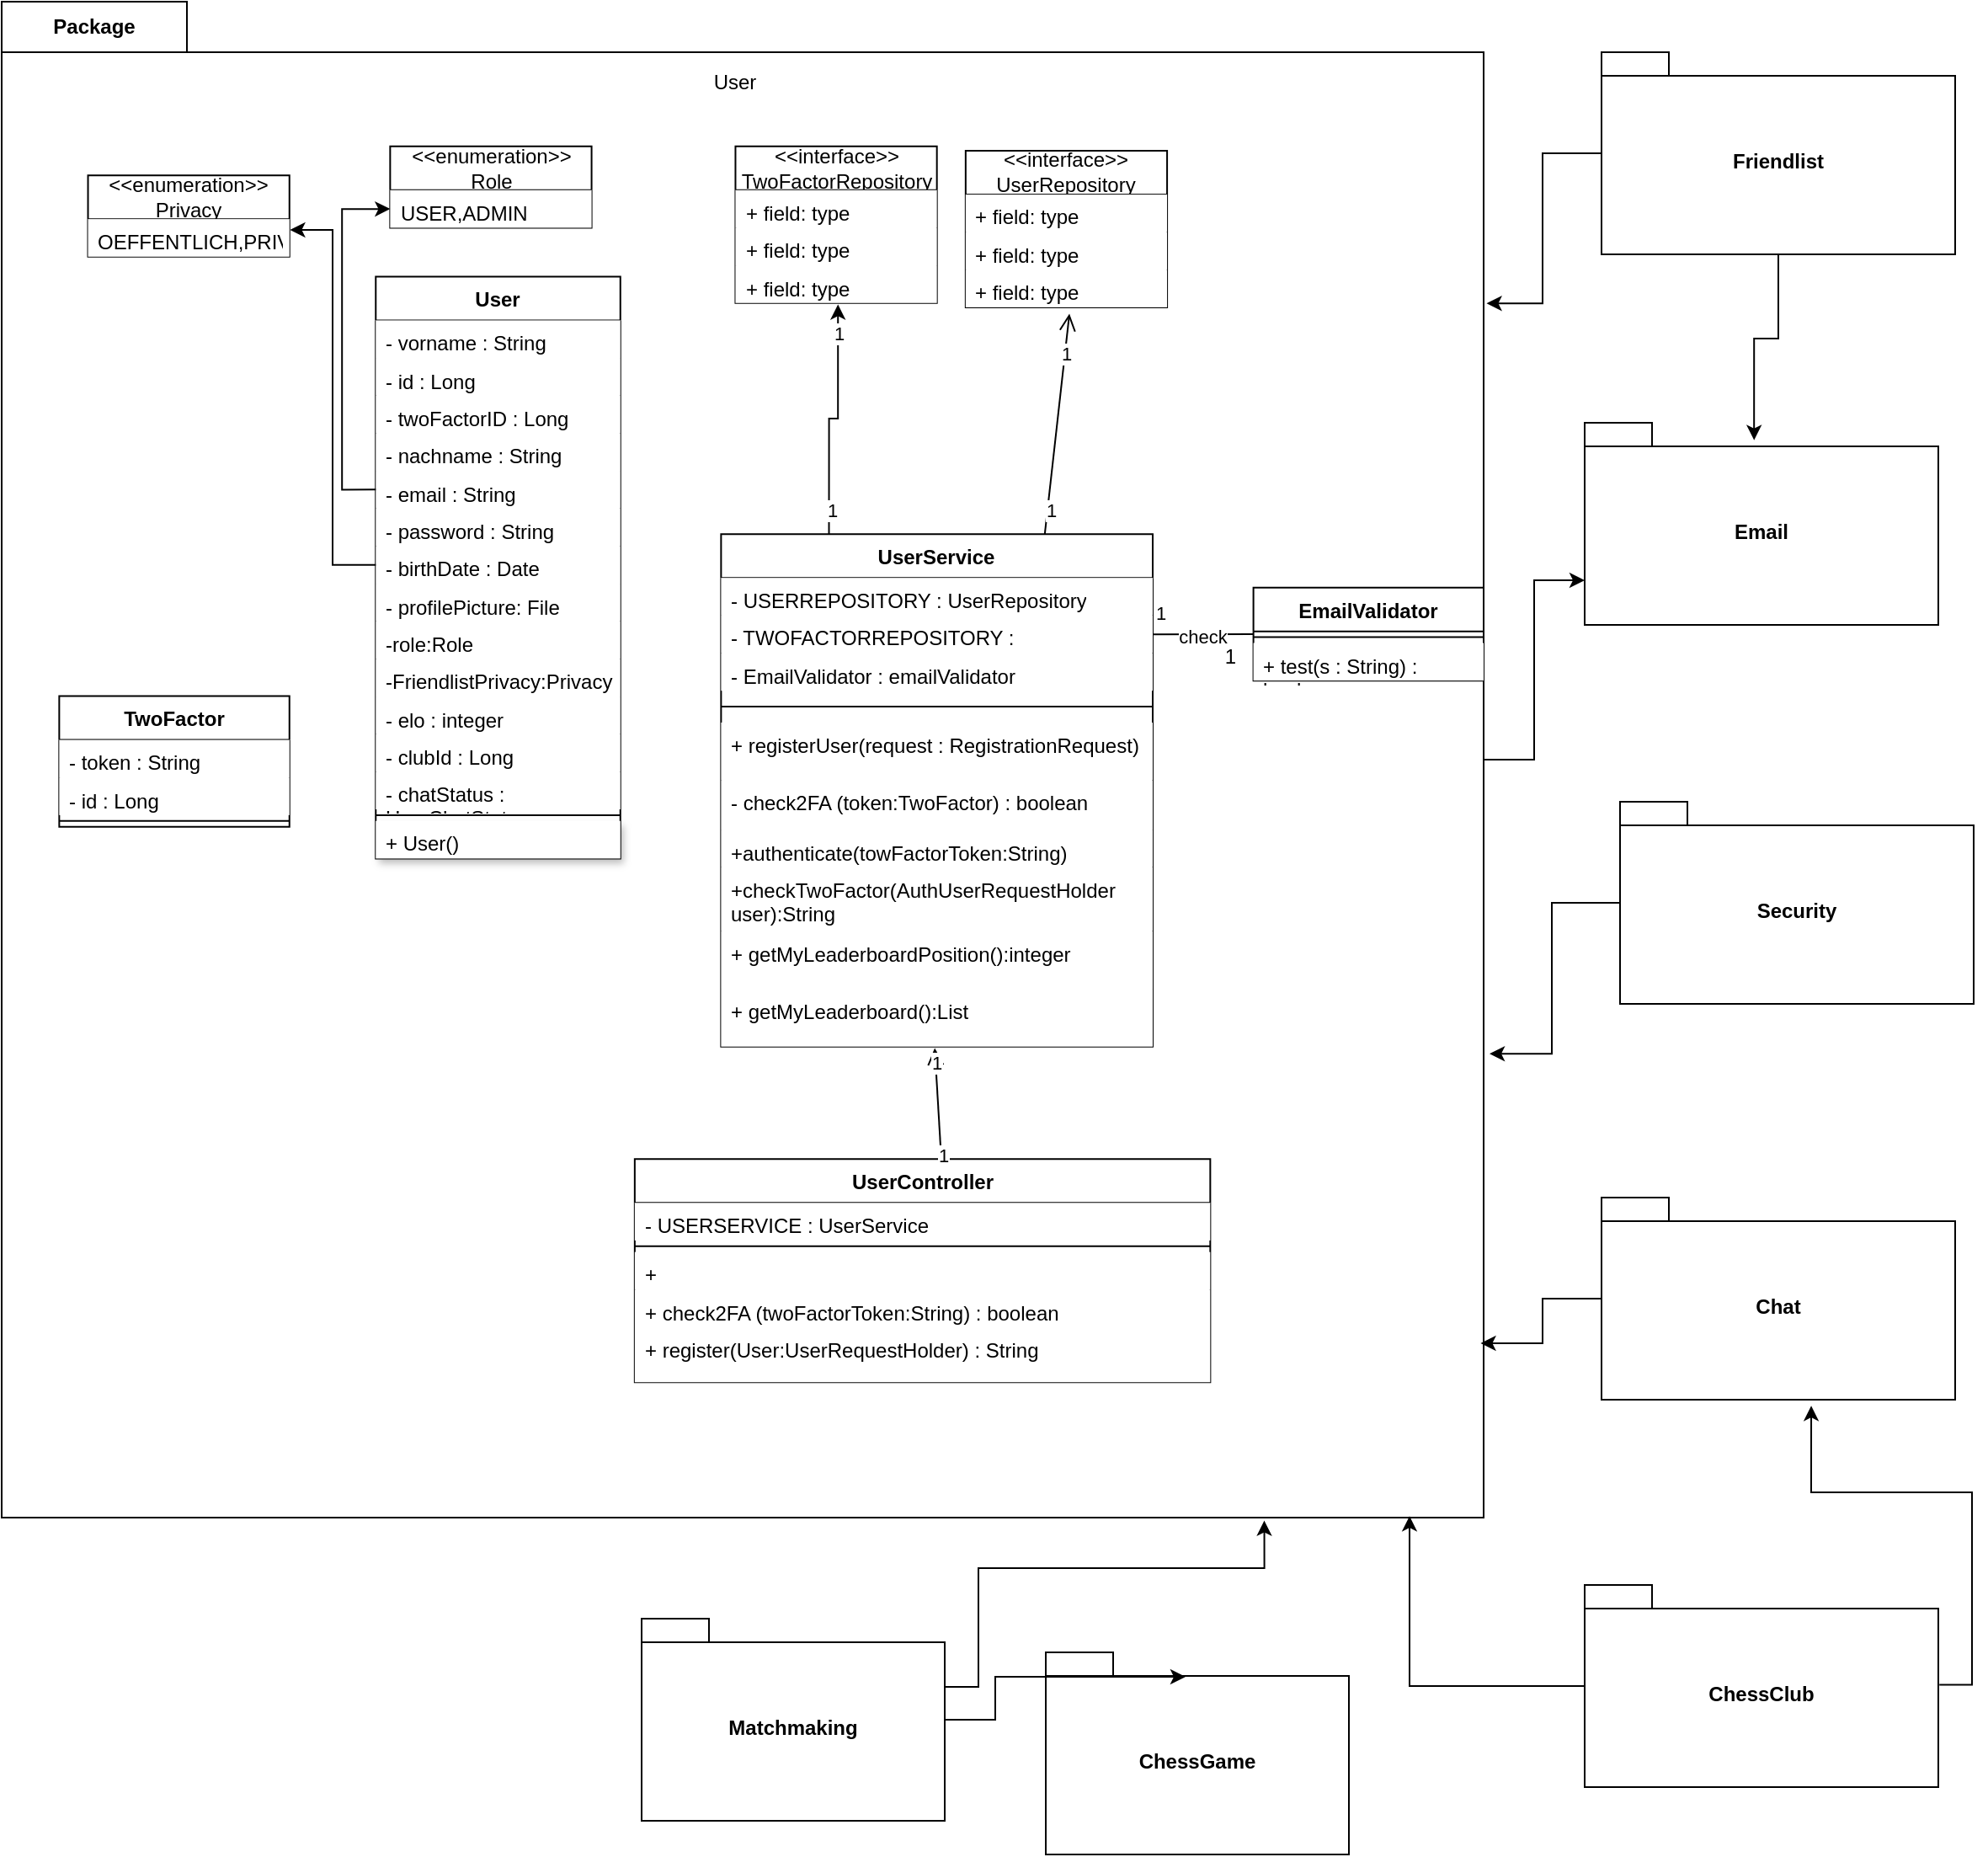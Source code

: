 <mxfile version="22.0.3" type="device">
  <diagram name="Seite-1" id="lg7Qsuebq0isR-FsaL9O">
    <mxGraphModel dx="1017" dy="1171" grid="1" gridSize="10" guides="1" tooltips="1" connect="1" arrows="1" fold="1" page="1" pageScale="1" pageWidth="827" pageHeight="1169" math="0" shadow="0">
      <root>
        <mxCell id="0" />
        <mxCell id="1" parent="0" />
        <mxCell id="iOqogAoLrUZNoYyb-wAL-3" value="Package" style="shape=folder;fontStyle=1;tabWidth=110;tabHeight=30;tabPosition=left;html=1;boundedLbl=1;labelInHeader=1;container=1;collapsible=0;whiteSpace=wrap;" parent="1" vertex="1">
          <mxGeometry x="70" y="50" width="880" height="900" as="geometry" />
        </mxCell>
        <mxCell id="iOqogAoLrUZNoYyb-wAL-4" value="User" style="html=1;strokeColor=none;resizeWidth=1;resizeHeight=1;fillColor=none;part=1;connectable=0;allowArrows=0;deletable=0;whiteSpace=wrap;" parent="iOqogAoLrUZNoYyb-wAL-3" vertex="1">
          <mxGeometry width="871.456" height="36.463" relative="1" as="geometry">
            <mxPoint y="30" as="offset" />
          </mxGeometry>
        </mxCell>
        <mxCell id="iOqogAoLrUZNoYyb-wAL-5" value="User" style="swimlane;fontStyle=1;align=center;verticalAlign=top;childLayout=stackLayout;horizontal=1;startSize=26;horizontalStack=0;resizeParent=1;resizeParentMax=0;resizeLast=0;collapsible=1;marginBottom=0;whiteSpace=wrap;html=1;fillColor=#FFFFFF;" parent="iOqogAoLrUZNoYyb-wAL-3" vertex="1">
          <mxGeometry x="222.136" y="163.194" width="145.243" height="345.517" as="geometry" />
        </mxCell>
        <mxCell id="iOqogAoLrUZNoYyb-wAL-6" value="- vorname : String" style="text;strokeColor=none;fillColor=#FFFFFF;align=left;verticalAlign=top;spacingLeft=4;spacingRight=4;overflow=hidden;rotatable=0;points=[[0,0.5],[1,0.5]];portConstraint=eastwest;whiteSpace=wrap;html=1;" parent="iOqogAoLrUZNoYyb-wAL-5" vertex="1">
          <mxGeometry y="26" width="145.243" height="22.332" as="geometry" />
        </mxCell>
        <mxCell id="iOqogAoLrUZNoYyb-wAL-7" value="- id : Long" style="text;strokeColor=none;fillColor=#FFFFFF;align=left;verticalAlign=top;spacingLeft=4;spacingRight=4;overflow=hidden;rotatable=0;points=[[0,0.5],[1,0.5]];portConstraint=eastwest;whiteSpace=wrap;html=1;" parent="iOqogAoLrUZNoYyb-wAL-5" vertex="1">
          <mxGeometry y="48.332" width="145.243" height="22.332" as="geometry" />
        </mxCell>
        <mxCell id="iOqogAoLrUZNoYyb-wAL-8" value="- twoFactorID : Long" style="text;strokeColor=none;fillColor=#FFFFFF;align=left;verticalAlign=top;spacingLeft=4;spacingRight=4;overflow=hidden;rotatable=0;points=[[0,0.5],[1,0.5]];portConstraint=eastwest;whiteSpace=wrap;html=1;" parent="iOqogAoLrUZNoYyb-wAL-5" vertex="1">
          <mxGeometry y="70.664" width="145.243" height="22.332" as="geometry" />
        </mxCell>
        <mxCell id="iOqogAoLrUZNoYyb-wAL-9" value="- nachname : String" style="text;strokeColor=none;fillColor=#FFFFFF;align=left;verticalAlign=top;spacingLeft=4;spacingRight=4;overflow=hidden;rotatable=0;points=[[0,0.5],[1,0.5]];portConstraint=eastwest;whiteSpace=wrap;html=1;" parent="iOqogAoLrUZNoYyb-wAL-5" vertex="1">
          <mxGeometry y="92.996" width="145.243" height="22.332" as="geometry" />
        </mxCell>
        <mxCell id="iOqogAoLrUZNoYyb-wAL-10" value="- email : String" style="text;strokeColor=none;fillColor=#FFFFFF;align=left;verticalAlign=top;spacingLeft=4;spacingRight=4;overflow=hidden;rotatable=0;points=[[0,0.5],[1,0.5]];portConstraint=eastwest;whiteSpace=wrap;html=1;" parent="iOqogAoLrUZNoYyb-wAL-5" vertex="1">
          <mxGeometry y="115.327" width="145.243" height="22.332" as="geometry" />
        </mxCell>
        <mxCell id="iOqogAoLrUZNoYyb-wAL-11" value="- password : String" style="text;strokeColor=none;fillColor=#FFFFFF;align=left;verticalAlign=top;spacingLeft=4;spacingRight=4;overflow=hidden;rotatable=0;points=[[0,0.5],[1,0.5]];portConstraint=eastwest;whiteSpace=wrap;html=1;" parent="iOqogAoLrUZNoYyb-wAL-5" vertex="1">
          <mxGeometry y="137.659" width="145.243" height="22.332" as="geometry" />
        </mxCell>
        <mxCell id="iOqogAoLrUZNoYyb-wAL-12" value="- birthDate : Date" style="text;strokeColor=none;fillColor=#FFFFFF;align=left;verticalAlign=top;spacingLeft=4;spacingRight=4;overflow=hidden;rotatable=0;points=[[0,0.5],[1,0.5]];portConstraint=eastwest;whiteSpace=wrap;html=1;" parent="iOqogAoLrUZNoYyb-wAL-5" vertex="1">
          <mxGeometry y="159.991" width="145.243" height="22.332" as="geometry" />
        </mxCell>
        <mxCell id="iOqogAoLrUZNoYyb-wAL-13" value="- profilePicture: File" style="text;strokeColor=none;fillColor=#FFFFFF;align=left;verticalAlign=top;spacingLeft=4;spacingRight=4;overflow=hidden;rotatable=0;points=[[0,0.5],[1,0.5]];portConstraint=eastwest;whiteSpace=wrap;html=1;" parent="iOqogAoLrUZNoYyb-wAL-5" vertex="1">
          <mxGeometry y="182.323" width="145.243" height="22.332" as="geometry" />
        </mxCell>
        <mxCell id="iOqogAoLrUZNoYyb-wAL-14" value="-role:Role" style="text;strokeColor=none;fillColor=#FFFFFF;align=left;verticalAlign=top;spacingLeft=4;spacingRight=4;overflow=hidden;rotatable=0;points=[[0,0.5],[1,0.5]];portConstraint=eastwest;whiteSpace=wrap;html=1;" parent="iOqogAoLrUZNoYyb-wAL-5" vertex="1">
          <mxGeometry y="204.655" width="145.243" height="22.332" as="geometry" />
        </mxCell>
        <mxCell id="iOqogAoLrUZNoYyb-wAL-15" value="-FriendlistPrivacy:Privacy" style="text;strokeColor=none;fillColor=#FFFFFF;align=left;verticalAlign=top;spacingLeft=4;spacingRight=4;overflow=hidden;rotatable=0;points=[[0,0.5],[1,0.5]];portConstraint=eastwest;whiteSpace=wrap;html=1;" parent="iOqogAoLrUZNoYyb-wAL-5" vertex="1">
          <mxGeometry y="226.987" width="145.243" height="22.332" as="geometry" />
        </mxCell>
        <mxCell id="iOqogAoLrUZNoYyb-wAL-16" value="- elo : integer" style="text;strokeColor=none;fillColor=#FFFFFF;align=left;verticalAlign=top;spacingLeft=4;spacingRight=4;overflow=hidden;rotatable=0;points=[[0,0.5],[1,0.5]];portConstraint=eastwest;whiteSpace=wrap;html=1;" parent="iOqogAoLrUZNoYyb-wAL-5" vertex="1">
          <mxGeometry y="249.319" width="145.243" height="22.332" as="geometry" />
        </mxCell>
        <mxCell id="iOqogAoLrUZNoYyb-wAL-17" value="- clubId : Long" style="text;strokeColor=none;fillColor=#FFFFFF;align=left;verticalAlign=top;spacingLeft=4;spacingRight=4;overflow=hidden;rotatable=0;points=[[0,0.5],[1,0.5]];portConstraint=eastwest;whiteSpace=wrap;html=1;" parent="iOqogAoLrUZNoYyb-wAL-5" vertex="1">
          <mxGeometry y="271.651" width="145.243" height="22.332" as="geometry" />
        </mxCell>
        <mxCell id="iOqogAoLrUZNoYyb-wAL-18" value="- chatStatus : UserChatStatus" style="text;strokeColor=none;fillColor=#FFFFFF;align=left;verticalAlign=top;spacingLeft=4;spacingRight=4;overflow=hidden;rotatable=0;points=[[0,0.5],[1,0.5]];portConstraint=eastwest;whiteSpace=wrap;html=1;" parent="iOqogAoLrUZNoYyb-wAL-5" vertex="1">
          <mxGeometry y="293.982" width="145.243" height="22.332" as="geometry" />
        </mxCell>
        <mxCell id="iOqogAoLrUZNoYyb-wAL-19" value="" style="line;strokeWidth=1;fillColor=#FFFFFF;align=left;verticalAlign=middle;spacingTop=-1;spacingLeft=3;spacingRight=3;rotatable=0;labelPosition=right;points=[];portConstraint=eastwest;strokeColor=inherit;" parent="iOqogAoLrUZNoYyb-wAL-5" vertex="1">
          <mxGeometry y="316.314" width="145.243" height="6.871" as="geometry" />
        </mxCell>
        <mxCell id="iOqogAoLrUZNoYyb-wAL-20" value="+ User()&amp;nbsp;" style="text;strokeColor=none;fillColor=#FFFFFF;align=left;verticalAlign=top;spacingLeft=4;spacingRight=4;overflow=hidden;rotatable=0;points=[[0,0.5],[1,0.5]];portConstraint=eastwest;whiteSpace=wrap;html=1;shadow=1;" parent="iOqogAoLrUZNoYyb-wAL-5" vertex="1">
          <mxGeometry y="323.186" width="145.243" height="22.332" as="geometry" />
        </mxCell>
        <mxCell id="iOqogAoLrUZNoYyb-wAL-21" value="TwoFactor" style="swimlane;fontStyle=1;align=center;verticalAlign=top;childLayout=stackLayout;horizontal=1;startSize=26;horizontalStack=0;resizeParent=1;resizeParentMax=0;resizeLast=0;collapsible=1;marginBottom=0;whiteSpace=wrap;html=1;fillColor=#FFFFFF;" parent="iOqogAoLrUZNoYyb-wAL-3" vertex="1">
          <mxGeometry x="34.175" y="412.281" width="136.699" height="77.535" as="geometry" />
        </mxCell>
        <mxCell id="iOqogAoLrUZNoYyb-wAL-22" value="- token : String" style="text;strokeColor=none;fillColor=#FFFFFF;align=left;verticalAlign=top;spacingLeft=4;spacingRight=4;overflow=hidden;rotatable=0;points=[[0,0.5],[1,0.5]];portConstraint=eastwest;whiteSpace=wrap;html=1;" parent="iOqogAoLrUZNoYyb-wAL-21" vertex="1">
          <mxGeometry y="26" width="136.699" height="22.332" as="geometry" />
        </mxCell>
        <mxCell id="iOqogAoLrUZNoYyb-wAL-23" value="- id : Long" style="text;strokeColor=none;fillColor=#FFFFFF;align=left;verticalAlign=top;spacingLeft=4;spacingRight=4;overflow=hidden;rotatable=0;points=[[0,0.5],[1,0.5]];portConstraint=eastwest;whiteSpace=wrap;html=1;" parent="iOqogAoLrUZNoYyb-wAL-21" vertex="1">
          <mxGeometry y="48.332" width="136.699" height="22.332" as="geometry" />
        </mxCell>
        <mxCell id="iOqogAoLrUZNoYyb-wAL-24" value="" style="line;strokeWidth=1;fillColor=#FFFFFF;align=left;verticalAlign=middle;spacingTop=-1;spacingLeft=3;spacingRight=3;rotatable=0;labelPosition=right;points=[];portConstraint=eastwest;strokeColor=inherit;" parent="iOqogAoLrUZNoYyb-wAL-21" vertex="1">
          <mxGeometry y="70.664" width="136.699" height="6.871" as="geometry" />
        </mxCell>
        <mxCell id="iOqogAoLrUZNoYyb-wAL-25" value="&amp;lt;&amp;lt;enumeration&amp;gt;&amp;gt;&lt;br&gt;Role" style="swimlane;fontStyle=0;childLayout=stackLayout;horizontal=1;startSize=26;fillColor=#FFFFFF;horizontalStack=0;resizeParent=1;resizeParentMax=0;resizeLast=0;collapsible=1;marginBottom=0;whiteSpace=wrap;html=1;" parent="iOqogAoLrUZNoYyb-wAL-3" vertex="1">
          <mxGeometry x="230.68" y="85.892" width="119.612" height="48.332" as="geometry" />
        </mxCell>
        <mxCell id="iOqogAoLrUZNoYyb-wAL-26" value="USER,ADMIN" style="text;strokeColor=none;fillColor=#FFFFFF;align=left;verticalAlign=top;spacingLeft=4;spacingRight=4;overflow=hidden;rotatable=0;points=[[0,0.5],[1,0.5]];portConstraint=eastwest;whiteSpace=wrap;html=1;" parent="iOqogAoLrUZNoYyb-wAL-25" vertex="1">
          <mxGeometry y="26" width="119.612" height="22.332" as="geometry" />
        </mxCell>
        <mxCell id="iOqogAoLrUZNoYyb-wAL-27" style="edgeStyle=orthogonalEdgeStyle;rounded=0;orthogonalLoop=1;jettySize=auto;html=1;exitX=0;exitY=0.5;exitDx=0;exitDy=0;entryX=0;entryY=0.5;entryDx=0;entryDy=0;fillColor=#FFFFFF;" parent="iOqogAoLrUZNoYyb-wAL-3" source="iOqogAoLrUZNoYyb-wAL-10" target="iOqogAoLrUZNoYyb-wAL-26" edge="1">
          <mxGeometry relative="1" as="geometry" />
        </mxCell>
        <mxCell id="iOqogAoLrUZNoYyb-wAL-28" value="&amp;lt;&amp;lt;enumeration&amp;gt;&amp;gt;&lt;br&gt;Privacy" style="swimlane;fontStyle=0;childLayout=stackLayout;horizontal=1;startSize=26;fillColor=#FFFFFF;horizontalStack=0;resizeParent=1;resizeParentMax=0;resizeLast=0;collapsible=1;marginBottom=0;whiteSpace=wrap;html=1;" parent="iOqogAoLrUZNoYyb-wAL-3" vertex="1">
          <mxGeometry x="51.262" y="103.07" width="119.612" height="48.332" as="geometry" />
        </mxCell>
        <mxCell id="iOqogAoLrUZNoYyb-wAL-29" value="OEFFENTLICH,PRIVAT" style="text;strokeColor=none;fillColor=#FFFFFF;align=left;verticalAlign=top;spacingLeft=4;spacingRight=4;overflow=hidden;rotatable=0;points=[[0,0.5],[1,0.5]];portConstraint=eastwest;whiteSpace=wrap;html=1;" parent="iOqogAoLrUZNoYyb-wAL-28" vertex="1">
          <mxGeometry y="26" width="119.612" height="22.332" as="geometry" />
        </mxCell>
        <mxCell id="iOqogAoLrUZNoYyb-wAL-30" style="edgeStyle=orthogonalEdgeStyle;rounded=0;orthogonalLoop=1;jettySize=auto;html=1;exitX=0;exitY=0.5;exitDx=0;exitDy=0;entryX=1.003;entryY=0.288;entryDx=0;entryDy=0;entryPerimeter=0;fillColor=#FFFFFF;" parent="iOqogAoLrUZNoYyb-wAL-3" source="iOqogAoLrUZNoYyb-wAL-12" target="iOqogAoLrUZNoYyb-wAL-29" edge="1">
          <mxGeometry relative="1" as="geometry" />
        </mxCell>
        <mxCell id="iOqogAoLrUZNoYyb-wAL-59" value="&amp;lt;&amp;lt;interface&amp;gt;&amp;gt;&lt;br&gt;UserRepository" style="swimlane;fontStyle=0;childLayout=stackLayout;horizontal=1;startSize=26;fillColor=#FFFFFF;horizontalStack=0;resizeParent=1;resizeParentMax=0;resizeLast=0;collapsible=1;marginBottom=0;whiteSpace=wrap;html=1;" parent="iOqogAoLrUZNoYyb-wAL-3" vertex="1">
          <mxGeometry x="572.427" y="88.469" width="119.612" height="92.996" as="geometry" />
        </mxCell>
        <mxCell id="iOqogAoLrUZNoYyb-wAL-60" value="+ field: type" style="text;strokeColor=none;fillColor=#FFFFFF;align=left;verticalAlign=top;spacingLeft=4;spacingRight=4;overflow=hidden;rotatable=0;points=[[0,0.5],[1,0.5]];portConstraint=eastwest;whiteSpace=wrap;html=1;" parent="iOqogAoLrUZNoYyb-wAL-59" vertex="1">
          <mxGeometry y="26" width="119.612" height="22.332" as="geometry" />
        </mxCell>
        <mxCell id="iOqogAoLrUZNoYyb-wAL-61" value="+ field: type" style="text;strokeColor=none;fillColor=#FFFFFF;align=left;verticalAlign=top;spacingLeft=4;spacingRight=4;overflow=hidden;rotatable=0;points=[[0,0.5],[1,0.5]];portConstraint=eastwest;whiteSpace=wrap;html=1;" parent="iOqogAoLrUZNoYyb-wAL-59" vertex="1">
          <mxGeometry y="48.332" width="119.612" height="22.332" as="geometry" />
        </mxCell>
        <mxCell id="iOqogAoLrUZNoYyb-wAL-62" value="+ field: type" style="text;strokeColor=none;fillColor=#FFFFFF;align=left;verticalAlign=top;spacingLeft=4;spacingRight=4;overflow=hidden;rotatable=0;points=[[0,0.5],[1,0.5]];portConstraint=eastwest;whiteSpace=wrap;html=1;" parent="iOqogAoLrUZNoYyb-wAL-59" vertex="1">
          <mxGeometry y="70.664" width="119.612" height="22.332" as="geometry" />
        </mxCell>
        <mxCell id="iOqogAoLrUZNoYyb-wAL-63" value="EmailValidator" style="swimlane;fontStyle=1;align=center;verticalAlign=top;childLayout=stackLayout;horizontal=1;startSize=26;horizontalStack=0;resizeParent=1;resizeParentMax=0;resizeLast=0;collapsible=1;marginBottom=0;whiteSpace=wrap;html=1;fillColor=#FFFFFF;" parent="iOqogAoLrUZNoYyb-wAL-3" vertex="1">
          <mxGeometry x="743.301" y="347.862" width="136.699" height="55.203" as="geometry" />
        </mxCell>
        <mxCell id="iOqogAoLrUZNoYyb-wAL-64" value="" style="line;strokeWidth=1;fillColor=#FFFFFF;align=left;verticalAlign=middle;spacingTop=-1;spacingLeft=3;spacingRight=3;rotatable=0;labelPosition=right;points=[];portConstraint=eastwest;strokeColor=inherit;" parent="iOqogAoLrUZNoYyb-wAL-63" vertex="1">
          <mxGeometry y="26" width="136.699" height="6.871" as="geometry" />
        </mxCell>
        <mxCell id="iOqogAoLrUZNoYyb-wAL-65" value="+ test(s : String) : boolean" style="text;strokeColor=none;fillColor=#FFFFFF;align=left;verticalAlign=top;spacingLeft=4;spacingRight=4;overflow=hidden;rotatable=0;points=[[0,0.5],[1,0.5]];portConstraint=eastwest;whiteSpace=wrap;html=1;" parent="iOqogAoLrUZNoYyb-wAL-63" vertex="1">
          <mxGeometry y="32.871" width="136.699" height="22.332" as="geometry" />
        </mxCell>
        <mxCell id="iOqogAoLrUZNoYyb-wAL-66" value="UserService" style="swimlane;fontStyle=1;align=center;verticalAlign=top;childLayout=stackLayout;horizontal=1;startSize=26;horizontalStack=0;resizeParent=1;resizeParentMax=0;resizeLast=0;collapsible=1;marginBottom=0;whiteSpace=wrap;html=1;fillColor=#FFFFFF;" parent="iOqogAoLrUZNoYyb-wAL-3" vertex="1">
          <mxGeometry x="427.184" y="316.082" width="256.311" height="304.289" as="geometry" />
        </mxCell>
        <mxCell id="iOqogAoLrUZNoYyb-wAL-67" value="- USERREPOSITORY : UserRepository" style="text;strokeColor=none;fillColor=#FFFFFF;align=left;verticalAlign=top;spacingLeft=4;spacingRight=4;overflow=hidden;rotatable=0;points=[[0,0.5],[1,0.5]];portConstraint=eastwest;whiteSpace=wrap;html=1;" parent="iOqogAoLrUZNoYyb-wAL-66" vertex="1">
          <mxGeometry y="26" width="256.311" height="22.332" as="geometry" />
        </mxCell>
        <mxCell id="iOqogAoLrUZNoYyb-wAL-68" value="- TWOFACTORREPOSITORY : TwoFactorRepository" style="text;strokeColor=none;fillColor=#FFFFFF;align=left;verticalAlign=top;spacingLeft=4;spacingRight=4;overflow=hidden;rotatable=0;points=[[0,0.5],[1,0.5]];portConstraint=eastwest;whiteSpace=wrap;html=1;" parent="iOqogAoLrUZNoYyb-wAL-66" vertex="1">
          <mxGeometry y="48.332" width="256.311" height="22.332" as="geometry" />
        </mxCell>
        <mxCell id="iOqogAoLrUZNoYyb-wAL-69" value="- EmailValidator : emailValidator" style="text;strokeColor=none;fillColor=#FFFFFF;align=left;verticalAlign=top;spacingLeft=4;spacingRight=4;overflow=hidden;rotatable=0;points=[[0,0.5],[1,0.5]];portConstraint=eastwest;whiteSpace=wrap;html=1;" parent="iOqogAoLrUZNoYyb-wAL-66" vertex="1">
          <mxGeometry y="70.664" width="256.311" height="22.332" as="geometry" />
        </mxCell>
        <mxCell id="iOqogAoLrUZNoYyb-wAL-70" value="" style="line;strokeWidth=1;fillColor=#FFFFFF;align=left;verticalAlign=middle;spacingTop=-1;spacingLeft=3;spacingRight=3;rotatable=0;labelPosition=right;points=[];portConstraint=eastwest;strokeColor=inherit;" parent="iOqogAoLrUZNoYyb-wAL-66" vertex="1">
          <mxGeometry y="92.996" width="256.311" height="18.896" as="geometry" />
        </mxCell>
        <mxCell id="iOqogAoLrUZNoYyb-wAL-71" value="+ registerUser(request : RegistrationRequest)" style="text;strokeColor=none;fillColor=#FFFFFF;align=left;verticalAlign=top;spacingLeft=4;spacingRight=4;overflow=hidden;rotatable=0;points=[[0,0.5],[1,0.5]];portConstraint=eastwest;whiteSpace=wrap;html=1;" parent="iOqogAoLrUZNoYyb-wAL-66" vertex="1">
          <mxGeometry y="111.892" width="256.311" height="34.357" as="geometry" />
        </mxCell>
        <mxCell id="iOqogAoLrUZNoYyb-wAL-72" value="- check2FA (token:TwoFactor) : boolean" style="text;strokeColor=none;fillColor=#FFFFFF;align=left;verticalAlign=top;spacingLeft=4;spacingRight=4;overflow=hidden;rotatable=0;points=[[0,0.5],[1,0.5]];portConstraint=eastwest;whiteSpace=wrap;html=1;" parent="iOqogAoLrUZNoYyb-wAL-66" vertex="1">
          <mxGeometry y="146.249" width="256.311" height="29.203" as="geometry" />
        </mxCell>
        <mxCell id="iOqogAoLrUZNoYyb-wAL-73" value="+authenticate(towFactorToken:String)" style="text;strokeColor=none;fillColor=#FFFFFF;align=left;verticalAlign=top;spacingLeft=4;spacingRight=4;overflow=hidden;rotatable=0;points=[[0,0.5],[1,0.5]];portConstraint=eastwest;whiteSpace=wrap;html=1;" parent="iOqogAoLrUZNoYyb-wAL-66" vertex="1">
          <mxGeometry y="175.452" width="256.311" height="22.332" as="geometry" />
        </mxCell>
        <mxCell id="iOqogAoLrUZNoYyb-wAL-74" value="+checkTwoFactor(AuthUserRequestHolder user):String" style="text;strokeColor=none;fillColor=#FFFFFF;align=left;verticalAlign=top;spacingLeft=4;spacingRight=4;overflow=hidden;rotatable=0;points=[[0,0.5],[1,0.5]];portConstraint=eastwest;whiteSpace=wrap;html=1;" parent="iOqogAoLrUZNoYyb-wAL-66" vertex="1">
          <mxGeometry y="197.784" width="256.311" height="37.792" as="geometry" />
        </mxCell>
        <mxCell id="iOqogAoLrUZNoYyb-wAL-75" value="+ getMyLeaderboardPosition():integer" style="text;strokeColor=none;fillColor=#FFFFFF;align=left;verticalAlign=top;spacingLeft=4;spacingRight=4;overflow=hidden;rotatable=0;points=[[0,0.5],[1,0.5]];portConstraint=eastwest;whiteSpace=wrap;html=1;" parent="iOqogAoLrUZNoYyb-wAL-66" vertex="1">
          <mxGeometry y="235.576" width="256.311" height="34.357" as="geometry" />
        </mxCell>
        <mxCell id="iOqogAoLrUZNoYyb-wAL-76" value="+ getMyLeaderboard():List" style="text;strokeColor=none;fillColor=#FFFFFF;align=left;verticalAlign=top;spacingLeft=4;spacingRight=4;overflow=hidden;rotatable=0;points=[[0,0.5],[1,0.5]];portConstraint=eastwest;whiteSpace=wrap;html=1;" parent="iOqogAoLrUZNoYyb-wAL-66" vertex="1">
          <mxGeometry y="269.933" width="256.311" height="34.357" as="geometry" />
        </mxCell>
        <mxCell id="iOqogAoLrUZNoYyb-wAL-77" value="UserController" style="swimlane;fontStyle=1;align=center;verticalAlign=top;childLayout=stackLayout;horizontal=1;startSize=26;horizontalStack=0;resizeParent=1;resizeParentMax=0;resizeLast=0;collapsible=1;marginBottom=0;whiteSpace=wrap;html=1;fillColor=#FFFFFF;" parent="iOqogAoLrUZNoYyb-wAL-3" vertex="1">
          <mxGeometry x="375.922" y="687.134" width="341.748" height="132.506" as="geometry" />
        </mxCell>
        <mxCell id="iOqogAoLrUZNoYyb-wAL-78" value="- USERSERVICE : UserService" style="text;strokeColor=none;fillColor=#FFFFFF;align=left;verticalAlign=top;spacingLeft=4;spacingRight=4;overflow=hidden;rotatable=0;points=[[0,0.5],[1,0.5]];portConstraint=eastwest;whiteSpace=wrap;html=1;" parent="iOqogAoLrUZNoYyb-wAL-77" vertex="1">
          <mxGeometry y="26" width="341.748" height="22.332" as="geometry" />
        </mxCell>
        <mxCell id="iOqogAoLrUZNoYyb-wAL-79" value="" style="line;strokeWidth=1;fillColor=#FFFFFF;align=left;verticalAlign=middle;spacingTop=-1;spacingLeft=3;spacingRight=3;rotatable=0;labelPosition=right;points=[];portConstraint=eastwest;strokeColor=inherit;" parent="iOqogAoLrUZNoYyb-wAL-77" vertex="1">
          <mxGeometry y="48.332" width="341.748" height="6.871" as="geometry" />
        </mxCell>
        <mxCell id="iOqogAoLrUZNoYyb-wAL-80" value="+ Authenticate(:User:AuthUserRequestHolder):ResponseEntity&amp;lt;String&amp;gt;" style="text;strokeColor=none;fillColor=#FFFFFF;align=left;verticalAlign=top;spacingLeft=4;spacingRight=4;overflow=hidden;rotatable=0;points=[[0,0.5],[1,0.5]];portConstraint=eastwest;whiteSpace=wrap;html=1;" parent="iOqogAoLrUZNoYyb-wAL-77" vertex="1">
          <mxGeometry y="55.203" width="341.748" height="22.332" as="geometry" />
        </mxCell>
        <mxCell id="iOqogAoLrUZNoYyb-wAL-81" value="+ check2FA (twoFactorToken:String) : boolean" style="text;strokeColor=none;fillColor=#FFFFFF;align=left;verticalAlign=top;spacingLeft=4;spacingRight=4;overflow=hidden;rotatable=0;points=[[0,0.5],[1,0.5]];portConstraint=eastwest;whiteSpace=wrap;html=1;" parent="iOqogAoLrUZNoYyb-wAL-77" vertex="1">
          <mxGeometry y="77.535" width="341.748" height="22.332" as="geometry" />
        </mxCell>
        <mxCell id="iOqogAoLrUZNoYyb-wAL-82" value="+ register(User:UserRequestHolder) : String" style="text;strokeColor=none;fillColor=#FFFFFF;align=left;verticalAlign=top;spacingLeft=4;spacingRight=4;overflow=hidden;rotatable=0;points=[[0,0.5],[1,0.5]];portConstraint=eastwest;whiteSpace=wrap;html=1;" parent="iOqogAoLrUZNoYyb-wAL-77" vertex="1">
          <mxGeometry y="99.867" width="341.748" height="32.639" as="geometry" />
        </mxCell>
        <mxCell id="iOqogAoLrUZNoYyb-wAL-83" value="" style="endArrow=open;startArrow=none;endFill=0;startFill=0;endSize=8;html=1;verticalAlign=bottom;labelBackgroundColor=none;strokeWidth=1;rounded=0;exitX=0.533;exitY=0.015;exitDx=0;exitDy=0;exitPerimeter=0;entryX=0.495;entryY=1.025;entryDx=0;entryDy=0;entryPerimeter=0;fillColor=#FFFFFF;" parent="iOqogAoLrUZNoYyb-wAL-3" source="iOqogAoLrUZNoYyb-wAL-77" target="iOqogAoLrUZNoYyb-wAL-76" edge="1">
          <mxGeometry width="160" relative="1" as="geometry">
            <mxPoint x="239.223" y="704.313" as="sourcePoint" />
            <mxPoint x="553.631" y="510.197" as="targetPoint" />
          </mxGeometry>
        </mxCell>
        <mxCell id="iOqogAoLrUZNoYyb-wAL-84" value="1" style="edgeLabel;html=1;align=center;verticalAlign=middle;resizable=0;points=[];fillColor=#FFFFFF;" parent="iOqogAoLrUZNoYyb-wAL-83" vertex="1" connectable="0">
          <mxGeometry x="-0.863" y="-1" relative="1" as="geometry">
            <mxPoint as="offset" />
          </mxGeometry>
        </mxCell>
        <mxCell id="iOqogAoLrUZNoYyb-wAL-85" value="1" style="edgeLabel;html=1;align=center;verticalAlign=middle;resizable=0;points=[];fillColor=#FFFFFF;" parent="iOqogAoLrUZNoYyb-wAL-83" vertex="1" connectable="0">
          <mxGeometry x="0.755" relative="1" as="geometry">
            <mxPoint as="offset" />
          </mxGeometry>
        </mxCell>
        <mxCell id="iOqogAoLrUZNoYyb-wAL-86" value="" style="endArrow=open;startArrow=none;endFill=0;startFill=0;endSize=8;html=1;verticalAlign=bottom;labelBackgroundColor=none;strokeWidth=1;rounded=0;exitX=0.75;exitY=0;exitDx=0;exitDy=0;entryX=0.515;entryY=1.172;entryDx=0;entryDy=0;entryPerimeter=0;fillColor=#FFFFFF;" parent="iOqogAoLrUZNoYyb-wAL-3" source="iOqogAoLrUZNoYyb-wAL-66" target="iOqogAoLrUZNoYyb-wAL-62" edge="1">
          <mxGeometry width="160" relative="1" as="geometry">
            <mxPoint x="553.631" y="697.441" as="sourcePoint" />
            <mxPoint x="552.777" y="577.193" as="targetPoint" />
          </mxGeometry>
        </mxCell>
        <mxCell id="iOqogAoLrUZNoYyb-wAL-87" value="1" style="edgeLabel;html=1;align=center;verticalAlign=middle;resizable=0;points=[];fillColor=#FFFFFF;" parent="iOqogAoLrUZNoYyb-wAL-86" vertex="1" connectable="0">
          <mxGeometry x="-0.78" y="-2" relative="1" as="geometry">
            <mxPoint as="offset" />
          </mxGeometry>
        </mxCell>
        <mxCell id="iOqogAoLrUZNoYyb-wAL-88" value="1" style="edgeLabel;html=1;align=center;verticalAlign=middle;resizable=0;points=[];fillColor=#FFFFFF;" parent="iOqogAoLrUZNoYyb-wAL-86" vertex="1" connectable="0">
          <mxGeometry x="0.65" relative="1" as="geometry">
            <mxPoint as="offset" />
          </mxGeometry>
        </mxCell>
        <mxCell id="iOqogAoLrUZNoYyb-wAL-89" value="" style="endArrow=none;html=1;rounded=0;align=center;verticalAlign=top;endFill=0;labelBackgroundColor=none;exitX=1;exitY=0.5;exitDx=0;exitDy=0;entryX=0;entryY=0.5;entryDx=0;entryDy=0;fillColor=#FFFFFF;" parent="iOqogAoLrUZNoYyb-wAL-3" source="iOqogAoLrUZNoYyb-wAL-68" target="iOqogAoLrUZNoYyb-wAL-63" edge="1">
          <mxGeometry x="0.002" y="21" relative="1" as="geometry">
            <mxPoint x="651.781" y="531.667" as="sourcePoint" />
            <mxPoint x="709.126" y="223.319" as="targetPoint" />
            <mxPoint as="offset" />
          </mxGeometry>
        </mxCell>
        <mxCell id="iOqogAoLrUZNoYyb-wAL-90" value="" style="resizable=0;html=1;align=left;verticalAlign=bottom;labelBackgroundColor=none;fillColor=#FFFFFF;" parent="iOqogAoLrUZNoYyb-wAL-89" connectable="0" vertex="1">
          <mxGeometry x="-1" relative="1" as="geometry" />
        </mxCell>
        <mxCell id="iOqogAoLrUZNoYyb-wAL-91" value="" style="resizable=0;html=1;align=right;verticalAlign=bottom;labelBackgroundColor=none;fillColor=#FFFFFF;" parent="iOqogAoLrUZNoYyb-wAL-89" connectable="0" vertex="1">
          <mxGeometry x="1" relative="1" as="geometry" />
        </mxCell>
        <mxCell id="iOqogAoLrUZNoYyb-wAL-92" value="1" style="resizable=0;html=1;align=right;verticalAlign=top;labelBackgroundColor=none;fillColor=#FFFFFF;" parent="iOqogAoLrUZNoYyb-wAL-89" connectable="0" vertex="1">
          <mxGeometry x="1" relative="1" as="geometry">
            <mxPoint x="-10" as="offset" />
          </mxGeometry>
        </mxCell>
        <mxCell id="iOqogAoLrUZNoYyb-wAL-93" value="check" style="edgeLabel;html=1;align=center;verticalAlign=middle;resizable=0;points=[];fillColor=#FFFFFF;" parent="iOqogAoLrUZNoYyb-wAL-89" vertex="1" connectable="0">
          <mxGeometry x="-0.031" y="-1" relative="1" as="geometry">
            <mxPoint as="offset" />
          </mxGeometry>
        </mxCell>
        <mxCell id="iOqogAoLrUZNoYyb-wAL-94" value="1" style="edgeLabel;html=1;align=center;verticalAlign=middle;resizable=0;points=[];fillColor=#FFFFFF;" parent="iOqogAoLrUZNoYyb-wAL-89" vertex="1" connectable="0">
          <mxGeometry x="-0.944" y="1" relative="1" as="geometry">
            <mxPoint x="3" y="-12" as="offset" />
          </mxGeometry>
        </mxCell>
        <mxCell id="iOqogAoLrUZNoYyb-wAL-95" value="&amp;lt;&amp;lt;interface&amp;gt;&amp;gt;&lt;br&gt;TwoFactorRepository" style="swimlane;fontStyle=0;childLayout=stackLayout;horizontal=1;startSize=26;fillColor=#FFFFFF;horizontalStack=0;resizeParent=1;resizeParentMax=0;resizeLast=0;collapsible=1;marginBottom=0;whiteSpace=wrap;html=1;" parent="iOqogAoLrUZNoYyb-wAL-3" vertex="1">
          <mxGeometry x="435.728" y="85.892" width="119.612" height="92.996" as="geometry" />
        </mxCell>
        <mxCell id="iOqogAoLrUZNoYyb-wAL-96" value="+ field: type" style="text;strokeColor=none;fillColor=#FFFFFF;align=left;verticalAlign=top;spacingLeft=4;spacingRight=4;overflow=hidden;rotatable=0;points=[[0,0.5],[1,0.5]];portConstraint=eastwest;whiteSpace=wrap;html=1;" parent="iOqogAoLrUZNoYyb-wAL-95" vertex="1">
          <mxGeometry y="26" width="119.612" height="22.332" as="geometry" />
        </mxCell>
        <mxCell id="iOqogAoLrUZNoYyb-wAL-97" value="+ field: type" style="text;strokeColor=none;fillColor=#FFFFFF;align=left;verticalAlign=top;spacingLeft=4;spacingRight=4;overflow=hidden;rotatable=0;points=[[0,0.5],[1,0.5]];portConstraint=eastwest;whiteSpace=wrap;html=1;" parent="iOqogAoLrUZNoYyb-wAL-95" vertex="1">
          <mxGeometry y="48.332" width="119.612" height="22.332" as="geometry" />
        </mxCell>
        <mxCell id="iOqogAoLrUZNoYyb-wAL-98" value="+ field: type" style="text;strokeColor=none;fillColor=#FFFFFF;align=left;verticalAlign=top;spacingLeft=4;spacingRight=4;overflow=hidden;rotatable=0;points=[[0,0.5],[1,0.5]];portConstraint=eastwest;whiteSpace=wrap;html=1;" parent="iOqogAoLrUZNoYyb-wAL-95" vertex="1">
          <mxGeometry y="70.664" width="119.612" height="22.332" as="geometry" />
        </mxCell>
        <mxCell id="iOqogAoLrUZNoYyb-wAL-99" style="edgeStyle=orthogonalEdgeStyle;rounded=0;orthogonalLoop=1;jettySize=auto;html=1;exitX=0.25;exitY=0;exitDx=0;exitDy=0;entryX=0.509;entryY=1.038;entryDx=0;entryDy=0;entryPerimeter=0;fillColor=#FFFFFF;" parent="iOqogAoLrUZNoYyb-wAL-3" source="iOqogAoLrUZNoYyb-wAL-66" target="iOqogAoLrUZNoYyb-wAL-98" edge="1">
          <mxGeometry relative="1" as="geometry" />
        </mxCell>
        <mxCell id="iOqogAoLrUZNoYyb-wAL-100" value="1" style="edgeLabel;html=1;align=center;verticalAlign=middle;resizable=0;points=[];fillColor=#FFFFFF;" parent="iOqogAoLrUZNoYyb-wAL-99" vertex="1" connectable="0">
          <mxGeometry x="-0.817" y="-1" relative="1" as="geometry">
            <mxPoint y="-1" as="offset" />
          </mxGeometry>
        </mxCell>
        <mxCell id="iOqogAoLrUZNoYyb-wAL-101" value="1" style="edgeLabel;html=1;align=center;verticalAlign=middle;resizable=0;points=[];fillColor=#FFFFFF;" parent="iOqogAoLrUZNoYyb-wAL-99" vertex="1" connectable="0">
          <mxGeometry x="0.749" relative="1" as="geometry">
            <mxPoint y="-1" as="offset" />
          </mxGeometry>
        </mxCell>
        <mxCell id="iOqogAoLrUZNoYyb-wAL-102" value="Email" style="shape=folder;fontStyle=1;spacingTop=10;tabWidth=40;tabHeight=14;tabPosition=left;html=1;whiteSpace=wrap;" parent="1" vertex="1">
          <mxGeometry x="1010" y="300" width="210" height="120" as="geometry" />
        </mxCell>
        <mxCell id="iOqogAoLrUZNoYyb-wAL-103" style="edgeStyle=orthogonalEdgeStyle;rounded=0;orthogonalLoop=1;jettySize=auto;html=1;entryX=0;entryY=0;entryDx=0;entryDy=93.5;entryPerimeter=0;" parent="1" source="iOqogAoLrUZNoYyb-wAL-3" target="iOqogAoLrUZNoYyb-wAL-102" edge="1">
          <mxGeometry relative="1" as="geometry" />
        </mxCell>
        <mxCell id="iOqogAoLrUZNoYyb-wAL-104" value="Friendlist" style="shape=folder;fontStyle=1;spacingTop=10;tabWidth=40;tabHeight=14;tabPosition=left;html=1;whiteSpace=wrap;" parent="1" vertex="1">
          <mxGeometry x="1020" y="80" width="210" height="120" as="geometry" />
        </mxCell>
        <mxCell id="iOqogAoLrUZNoYyb-wAL-105" style="edgeStyle=orthogonalEdgeStyle;rounded=0;orthogonalLoop=1;jettySize=auto;html=1;entryX=1.002;entryY=0.199;entryDx=0;entryDy=0;entryPerimeter=0;" parent="1" source="iOqogAoLrUZNoYyb-wAL-104" target="iOqogAoLrUZNoYyb-wAL-3" edge="1">
          <mxGeometry relative="1" as="geometry" />
        </mxCell>
        <mxCell id="iOqogAoLrUZNoYyb-wAL-106" style="edgeStyle=orthogonalEdgeStyle;rounded=0;orthogonalLoop=1;jettySize=auto;html=1;entryX=0.479;entryY=0.086;entryDx=0;entryDy=0;entryPerimeter=0;" parent="1" source="iOqogAoLrUZNoYyb-wAL-104" target="iOqogAoLrUZNoYyb-wAL-102" edge="1">
          <mxGeometry relative="1" as="geometry" />
        </mxCell>
        <mxCell id="iOqogAoLrUZNoYyb-wAL-107" value="Security" style="shape=folder;fontStyle=1;spacingTop=10;tabWidth=40;tabHeight=14;tabPosition=left;html=1;whiteSpace=wrap;" parent="1" vertex="1">
          <mxGeometry x="1031" y="525" width="210" height="120" as="geometry" />
        </mxCell>
        <mxCell id="iOqogAoLrUZNoYyb-wAL-108" style="edgeStyle=orthogonalEdgeStyle;rounded=0;orthogonalLoop=1;jettySize=auto;html=1;entryX=1.004;entryY=0.694;entryDx=0;entryDy=0;entryPerimeter=0;" parent="1" source="iOqogAoLrUZNoYyb-wAL-107" target="iOqogAoLrUZNoYyb-wAL-3" edge="1">
          <mxGeometry relative="1" as="geometry" />
        </mxCell>
        <mxCell id="iOqogAoLrUZNoYyb-wAL-109" value="Chat" style="shape=folder;fontStyle=1;spacingTop=10;tabWidth=40;tabHeight=14;tabPosition=left;html=1;whiteSpace=wrap;" parent="1" vertex="1">
          <mxGeometry x="1020" y="760" width="210" height="120" as="geometry" />
        </mxCell>
        <mxCell id="iOqogAoLrUZNoYyb-wAL-110" style="edgeStyle=orthogonalEdgeStyle;rounded=0;orthogonalLoop=1;jettySize=auto;html=1;entryX=0.998;entryY=0.885;entryDx=0;entryDy=0;entryPerimeter=0;" parent="1" source="iOqogAoLrUZNoYyb-wAL-109" target="iOqogAoLrUZNoYyb-wAL-3" edge="1">
          <mxGeometry relative="1" as="geometry" />
        </mxCell>
        <mxCell id="iOqogAoLrUZNoYyb-wAL-111" value="ChessClub" style="shape=folder;fontStyle=1;spacingTop=10;tabWidth=40;tabHeight=14;tabPosition=left;html=1;whiteSpace=wrap;" parent="1" vertex="1">
          <mxGeometry x="1010" y="990" width="210" height="120" as="geometry" />
        </mxCell>
        <mxCell id="iOqogAoLrUZNoYyb-wAL-112" style="edgeStyle=orthogonalEdgeStyle;rounded=0;orthogonalLoop=1;jettySize=auto;html=1;entryX=0.95;entryY=0.999;entryDx=0;entryDy=0;entryPerimeter=0;" parent="1" source="iOqogAoLrUZNoYyb-wAL-111" target="iOqogAoLrUZNoYyb-wAL-3" edge="1">
          <mxGeometry relative="1" as="geometry" />
        </mxCell>
        <mxCell id="iOqogAoLrUZNoYyb-wAL-113" style="edgeStyle=orthogonalEdgeStyle;rounded=0;orthogonalLoop=1;jettySize=auto;html=1;entryX=0.593;entryY=1.03;entryDx=0;entryDy=0;entryPerimeter=0;exitX=1.003;exitY=0.494;exitDx=0;exitDy=0;exitPerimeter=0;" parent="1" source="iOqogAoLrUZNoYyb-wAL-111" target="iOqogAoLrUZNoYyb-wAL-109" edge="1">
          <mxGeometry relative="1" as="geometry" />
        </mxCell>
        <mxCell id="iOqogAoLrUZNoYyb-wAL-115" value="Matchmaking" style="shape=folder;fontStyle=1;spacingTop=10;tabWidth=40;tabHeight=14;tabPosition=left;html=1;whiteSpace=wrap;" parent="1" vertex="1">
          <mxGeometry x="450" y="1010" width="180" height="120" as="geometry" />
        </mxCell>
        <mxCell id="iOqogAoLrUZNoYyb-wAL-116" style="edgeStyle=orthogonalEdgeStyle;rounded=0;orthogonalLoop=1;jettySize=auto;html=1;entryX=0.852;entryY=1.002;entryDx=0;entryDy=0;entryPerimeter=0;exitX=0;exitY=0;exitDx=180;exitDy=40.5;exitPerimeter=0;" parent="1" source="iOqogAoLrUZNoYyb-wAL-115" target="iOqogAoLrUZNoYyb-wAL-3" edge="1">
          <mxGeometry relative="1" as="geometry" />
        </mxCell>
        <mxCell id="iOqogAoLrUZNoYyb-wAL-117" value="ChessGame" style="shape=folder;fontStyle=1;spacingTop=10;tabWidth=40;tabHeight=14;tabPosition=left;html=1;whiteSpace=wrap;" parent="1" vertex="1">
          <mxGeometry x="690" y="1030" width="180" height="120" as="geometry" />
        </mxCell>
        <mxCell id="iOqogAoLrUZNoYyb-wAL-118" style="edgeStyle=orthogonalEdgeStyle;rounded=0;orthogonalLoop=1;jettySize=auto;html=1;entryX=0.461;entryY=0.121;entryDx=0;entryDy=0;entryPerimeter=0;" parent="1" source="iOqogAoLrUZNoYyb-wAL-115" target="iOqogAoLrUZNoYyb-wAL-117" edge="1">
          <mxGeometry relative="1" as="geometry" />
        </mxCell>
      </root>
    </mxGraphModel>
  </diagram>
</mxfile>
